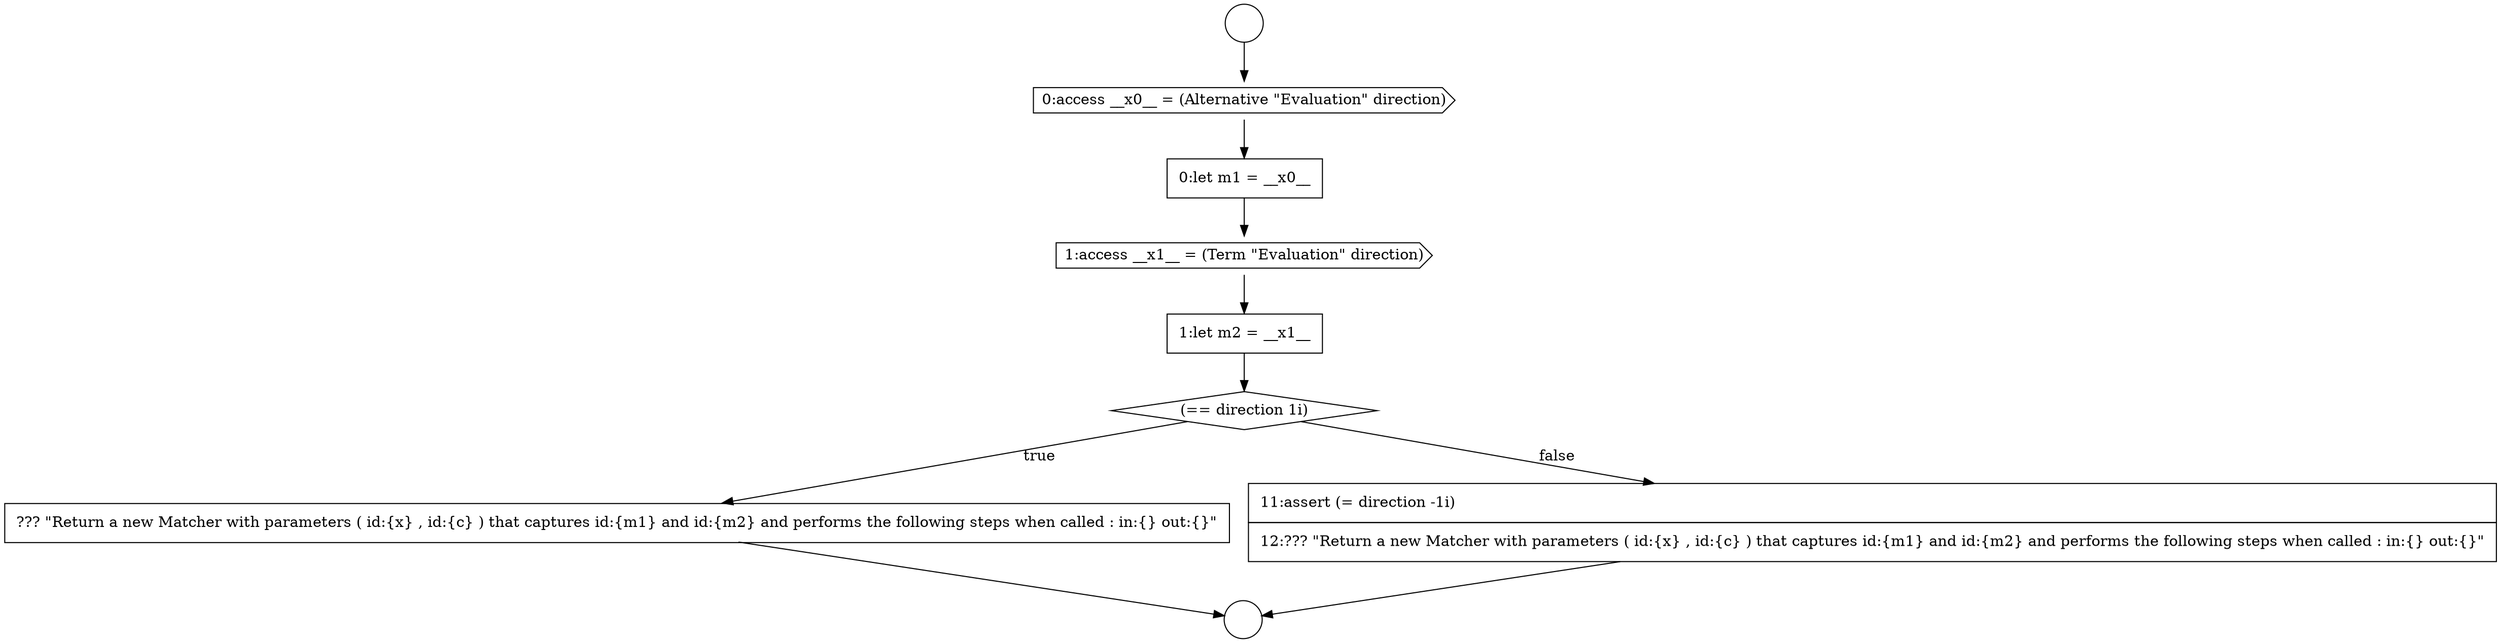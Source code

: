 digraph {
  node14648 [shape=diamond, label=<<font color="black">(== direction 1i)</font>> color="black" fillcolor="white" style=filled]
  node14643 [shape=circle label=" " color="black" fillcolor="white" style=filled]
  node14649 [shape=none, margin=0, label=<<font color="black">
    <table border="0" cellborder="1" cellspacing="0" cellpadding="10">
      <tr><td align="left">??? &quot;Return a new Matcher with parameters ( id:{x} , id:{c} ) that captures id:{m1} and id:{m2} and performs the following steps when called : in:{} out:{}&quot;</td></tr>
    </table>
  </font>> color="black" fillcolor="white" style=filled]
  node14650 [shape=none, margin=0, label=<<font color="black">
    <table border="0" cellborder="1" cellspacing="0" cellpadding="10">
      <tr><td align="left">11:assert (= direction -1i)</td></tr>
      <tr><td align="left">12:??? &quot;Return a new Matcher with parameters ( id:{x} , id:{c} ) that captures id:{m1} and id:{m2} and performs the following steps when called : in:{} out:{}&quot;</td></tr>
    </table>
  </font>> color="black" fillcolor="white" style=filled]
  node14646 [shape=cds, label=<<font color="black">1:access __x1__ = (Term &quot;Evaluation&quot; direction)</font>> color="black" fillcolor="white" style=filled]
  node14645 [shape=none, margin=0, label=<<font color="black">
    <table border="0" cellborder="1" cellspacing="0" cellpadding="10">
      <tr><td align="left">0:let m1 = __x0__</td></tr>
    </table>
  </font>> color="black" fillcolor="white" style=filled]
  node14644 [shape=cds, label=<<font color="black">0:access __x0__ = (Alternative &quot;Evaluation&quot; direction)</font>> color="black" fillcolor="white" style=filled]
  node14647 [shape=none, margin=0, label=<<font color="black">
    <table border="0" cellborder="1" cellspacing="0" cellpadding="10">
      <tr><td align="left">1:let m2 = __x1__</td></tr>
    </table>
  </font>> color="black" fillcolor="white" style=filled]
  node14642 [shape=circle label=" " color="black" fillcolor="white" style=filled]
  node14642 -> node14644 [ color="black"]
  node14650 -> node14643 [ color="black"]
  node14646 -> node14647 [ color="black"]
  node14644 -> node14645 [ color="black"]
  node14649 -> node14643 [ color="black"]
  node14648 -> node14649 [label=<<font color="black">true</font>> color="black"]
  node14648 -> node14650 [label=<<font color="black">false</font>> color="black"]
  node14647 -> node14648 [ color="black"]
  node14645 -> node14646 [ color="black"]
}
